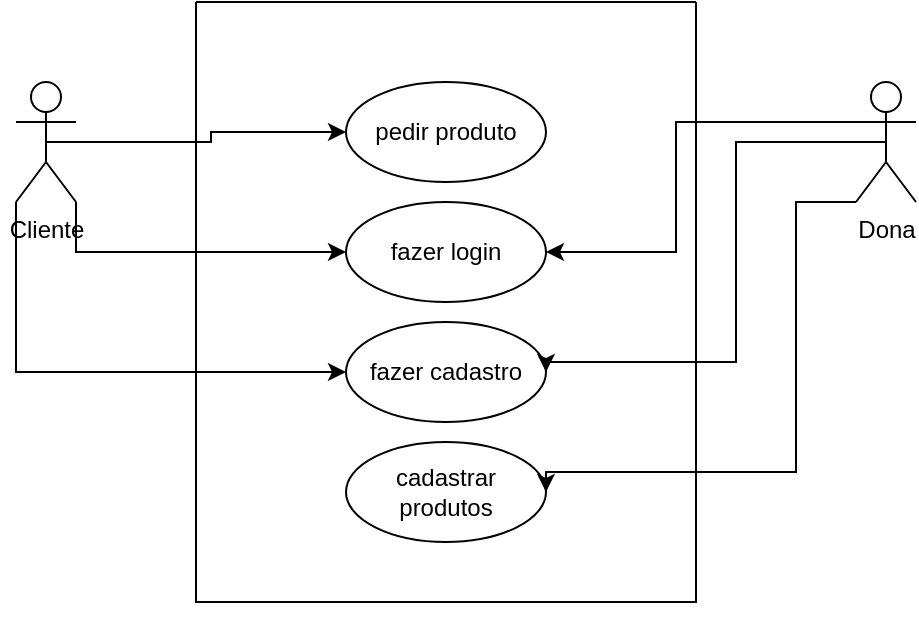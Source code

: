 <mxfile version="23.1.6" type="github">
  <diagram name="Página-1" id="LL0J9OKaUzZwowu5yhD_">
    <mxGraphModel dx="1009" dy="589" grid="1" gridSize="10" guides="1" tooltips="1" connect="1" arrows="1" fold="1" page="1" pageScale="1" pageWidth="827" pageHeight="1169" math="0" shadow="0">
      <root>
        <mxCell id="0" />
        <mxCell id="1" parent="0" />
        <mxCell id="jMSQg3RDcd7D9PXwIHBd-5" style="edgeStyle=orthogonalEdgeStyle;rounded=0;orthogonalLoop=1;jettySize=auto;html=1;exitX=0.5;exitY=0.5;exitDx=0;exitDy=0;exitPerimeter=0;entryX=0;entryY=0.5;entryDx=0;entryDy=0;" edge="1" parent="1" source="jMSQg3RDcd7D9PXwIHBd-1" target="jMSQg3RDcd7D9PXwIHBd-3">
          <mxGeometry relative="1" as="geometry">
            <mxPoint x="230" y="150" as="targetPoint" />
          </mxGeometry>
        </mxCell>
        <mxCell id="jMSQg3RDcd7D9PXwIHBd-7" style="edgeStyle=orthogonalEdgeStyle;rounded=0;orthogonalLoop=1;jettySize=auto;html=1;exitX=1;exitY=1;exitDx=0;exitDy=0;exitPerimeter=0;entryX=0;entryY=0.5;entryDx=0;entryDy=0;" edge="1" parent="1" source="jMSQg3RDcd7D9PXwIHBd-1" target="jMSQg3RDcd7D9PXwIHBd-6">
          <mxGeometry relative="1" as="geometry">
            <mxPoint x="230" y="210" as="targetPoint" />
            <Array as="points">
              <mxPoint x="100" y="205" />
            </Array>
          </mxGeometry>
        </mxCell>
        <mxCell id="jMSQg3RDcd7D9PXwIHBd-16" style="edgeStyle=orthogonalEdgeStyle;rounded=0;orthogonalLoop=1;jettySize=auto;html=1;exitX=0;exitY=1;exitDx=0;exitDy=0;exitPerimeter=0;entryX=0;entryY=0.5;entryDx=0;entryDy=0;" edge="1" parent="1" source="jMSQg3RDcd7D9PXwIHBd-1" target="jMSQg3RDcd7D9PXwIHBd-15">
          <mxGeometry relative="1" as="geometry" />
        </mxCell>
        <mxCell id="jMSQg3RDcd7D9PXwIHBd-1" value="Cliente" style="shape=umlActor;verticalLabelPosition=bottom;verticalAlign=top;html=1;outlineConnect=0;" vertex="1" parent="1">
          <mxGeometry x="70" y="120" width="30" height="60" as="geometry" />
        </mxCell>
        <mxCell id="jMSQg3RDcd7D9PXwIHBd-2" value="" style="swimlane;startSize=0;" vertex="1" parent="1">
          <mxGeometry x="160" y="80" width="250" height="300" as="geometry" />
        </mxCell>
        <mxCell id="jMSQg3RDcd7D9PXwIHBd-3" value="pedir produto" style="ellipse;whiteSpace=wrap;html=1;" vertex="1" parent="jMSQg3RDcd7D9PXwIHBd-2">
          <mxGeometry x="75" y="40" width="100" height="50" as="geometry" />
        </mxCell>
        <mxCell id="jMSQg3RDcd7D9PXwIHBd-6" value="fazer login" style="ellipse;whiteSpace=wrap;html=1;" vertex="1" parent="jMSQg3RDcd7D9PXwIHBd-2">
          <mxGeometry x="75" y="100" width="100" height="50" as="geometry" />
        </mxCell>
        <mxCell id="jMSQg3RDcd7D9PXwIHBd-9" value="cadastrar produtos" style="ellipse;whiteSpace=wrap;html=1;" vertex="1" parent="jMSQg3RDcd7D9PXwIHBd-2">
          <mxGeometry x="75" y="220" width="100" height="50" as="geometry" />
        </mxCell>
        <mxCell id="jMSQg3RDcd7D9PXwIHBd-15" value="fazer cadastro" style="ellipse;whiteSpace=wrap;html=1;" vertex="1" parent="jMSQg3RDcd7D9PXwIHBd-2">
          <mxGeometry x="75" y="160" width="100" height="50" as="geometry" />
        </mxCell>
        <mxCell id="jMSQg3RDcd7D9PXwIHBd-10" style="edgeStyle=orthogonalEdgeStyle;rounded=0;orthogonalLoop=1;jettySize=auto;html=1;exitX=0;exitY=1;exitDx=0;exitDy=0;exitPerimeter=0;entryX=1;entryY=0.5;entryDx=0;entryDy=0;" edge="1" parent="1" source="jMSQg3RDcd7D9PXwIHBd-14" target="jMSQg3RDcd7D9PXwIHBd-9">
          <mxGeometry relative="1" as="geometry">
            <mxPoint x="85" y="310" as="sourcePoint" />
            <Array as="points">
              <mxPoint x="460" y="180" />
              <mxPoint x="460" y="315" />
            </Array>
          </mxGeometry>
        </mxCell>
        <mxCell id="jMSQg3RDcd7D9PXwIHBd-17" style="edgeStyle=orthogonalEdgeStyle;rounded=0;orthogonalLoop=1;jettySize=auto;html=1;exitX=0;exitY=0.333;exitDx=0;exitDy=0;exitPerimeter=0;entryX=1;entryY=0.5;entryDx=0;entryDy=0;" edge="1" parent="1" source="jMSQg3RDcd7D9PXwIHBd-14" target="jMSQg3RDcd7D9PXwIHBd-6">
          <mxGeometry relative="1" as="geometry">
            <Array as="points">
              <mxPoint x="400" y="140" />
              <mxPoint x="400" y="205" />
            </Array>
          </mxGeometry>
        </mxCell>
        <mxCell id="jMSQg3RDcd7D9PXwIHBd-18" style="edgeStyle=orthogonalEdgeStyle;rounded=0;orthogonalLoop=1;jettySize=auto;html=1;exitX=0.5;exitY=0.5;exitDx=0;exitDy=0;exitPerimeter=0;entryX=1;entryY=0.5;entryDx=0;entryDy=0;" edge="1" parent="1" source="jMSQg3RDcd7D9PXwIHBd-14" target="jMSQg3RDcd7D9PXwIHBd-15">
          <mxGeometry relative="1" as="geometry">
            <Array as="points">
              <mxPoint x="430" y="150" />
              <mxPoint x="430" y="260" />
            </Array>
          </mxGeometry>
        </mxCell>
        <mxCell id="jMSQg3RDcd7D9PXwIHBd-14" value="Dona" style="shape=umlActor;verticalLabelPosition=bottom;verticalAlign=top;html=1;outlineConnect=0;" vertex="1" parent="1">
          <mxGeometry x="490" y="120" width="30" height="60" as="geometry" />
        </mxCell>
        <mxCell id="jMSQg3RDcd7D9PXwIHBd-19" style="edgeStyle=orthogonalEdgeStyle;rounded=0;orthogonalLoop=1;jettySize=auto;html=1;exitX=0.5;exitY=1;exitDx=0;exitDy=0;" edge="1" parent="1" source="jMSQg3RDcd7D9PXwIHBd-2" target="jMSQg3RDcd7D9PXwIHBd-2">
          <mxGeometry relative="1" as="geometry" />
        </mxCell>
      </root>
    </mxGraphModel>
  </diagram>
</mxfile>
